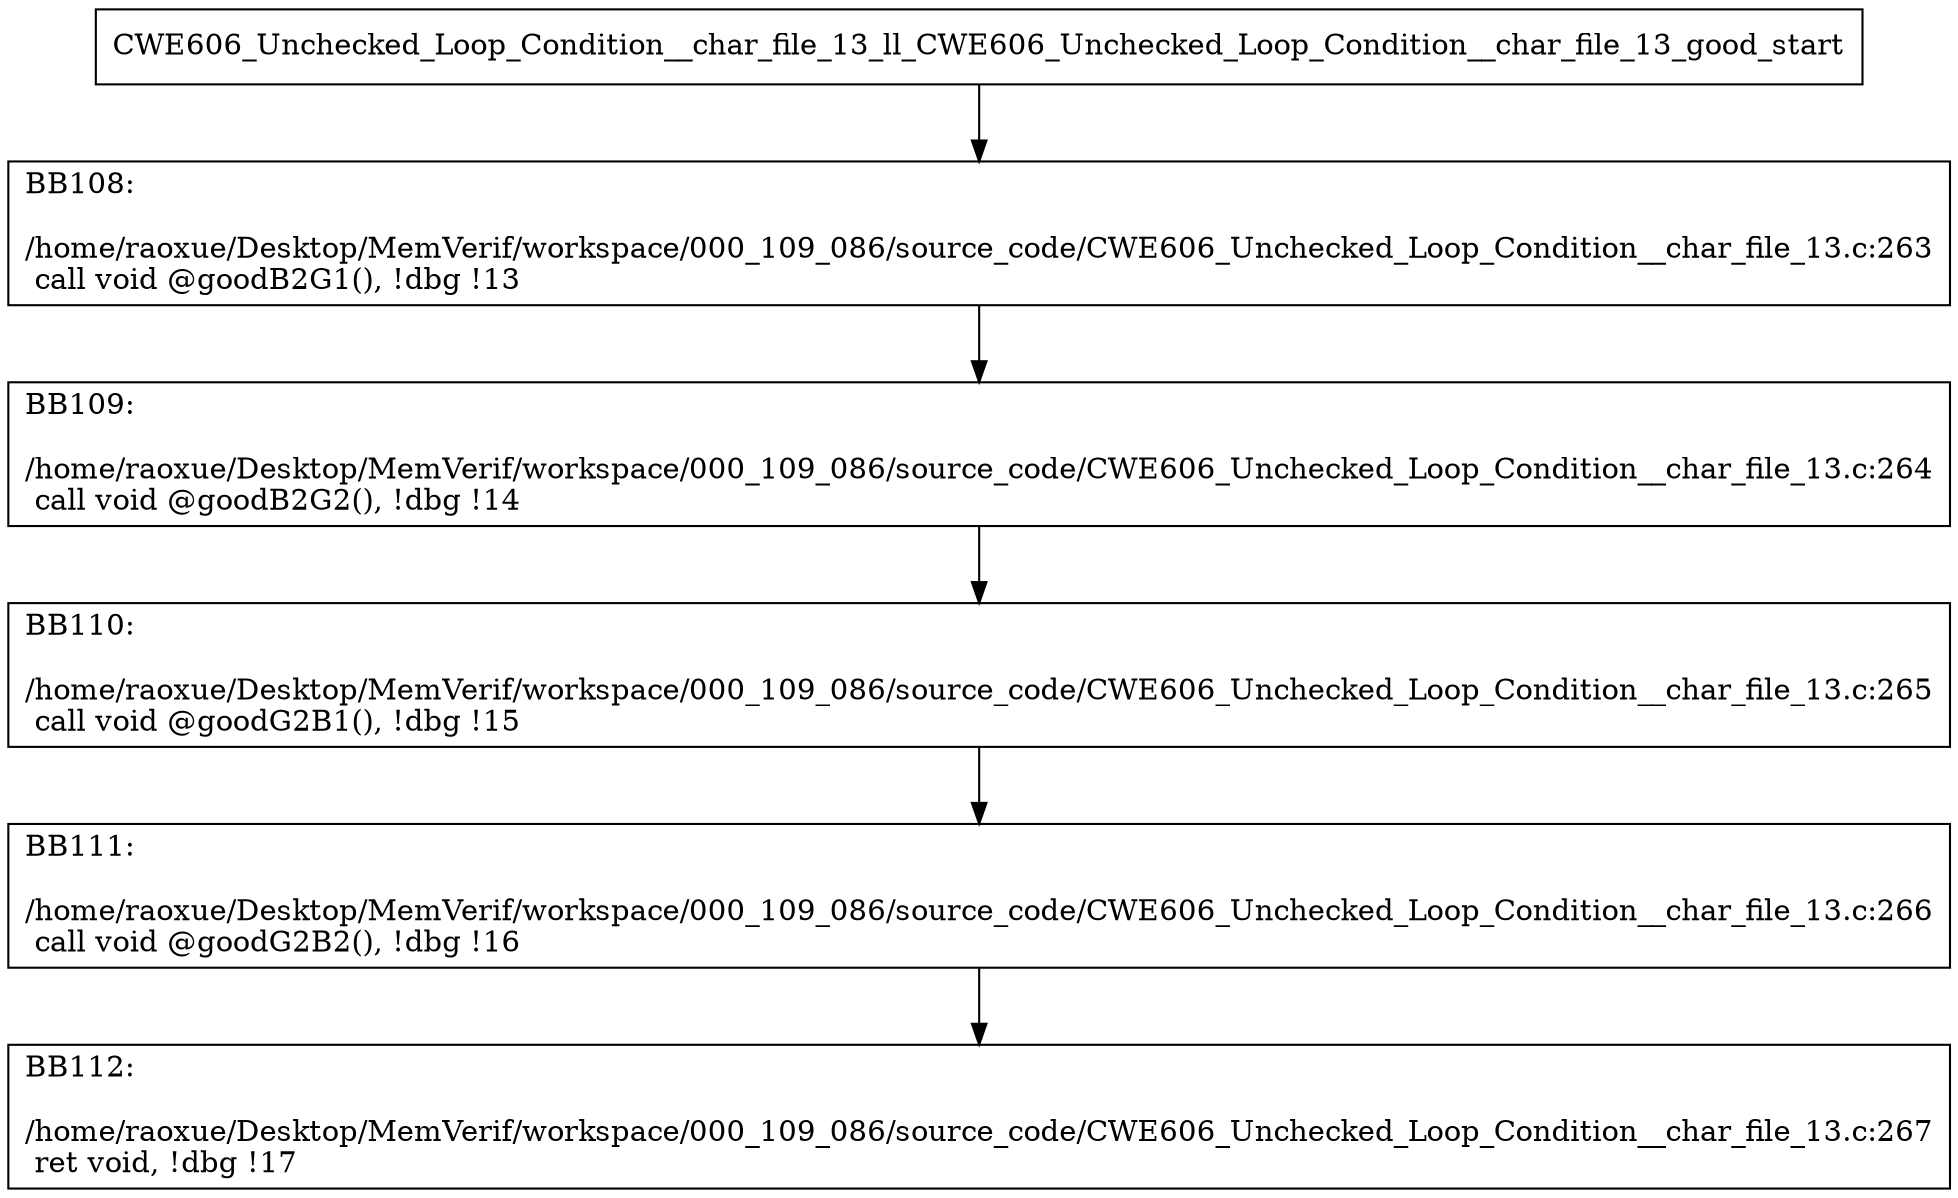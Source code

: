 digraph "CFG for'CWE606_Unchecked_Loop_Condition__char_file_13_ll_CWE606_Unchecked_Loop_Condition__char_file_13_good' function" {
	BBCWE606_Unchecked_Loop_Condition__char_file_13_ll_CWE606_Unchecked_Loop_Condition__char_file_13_good_start[shape=record,label="{CWE606_Unchecked_Loop_Condition__char_file_13_ll_CWE606_Unchecked_Loop_Condition__char_file_13_good_start}"];
	BBCWE606_Unchecked_Loop_Condition__char_file_13_ll_CWE606_Unchecked_Loop_Condition__char_file_13_good_start-> CWE606_Unchecked_Loop_Condition__char_file_13_ll_CWE606_Unchecked_Loop_Condition__char_file_13_goodBB108;
	CWE606_Unchecked_Loop_Condition__char_file_13_ll_CWE606_Unchecked_Loop_Condition__char_file_13_goodBB108 [shape=record, label="{BB108:\l\l/home/raoxue/Desktop/MemVerif/workspace/000_109_086/source_code/CWE606_Unchecked_Loop_Condition__char_file_13.c:263\l
  call void @goodB2G1(), !dbg !13\l
}"];
	CWE606_Unchecked_Loop_Condition__char_file_13_ll_CWE606_Unchecked_Loop_Condition__char_file_13_goodBB108-> CWE606_Unchecked_Loop_Condition__char_file_13_ll_CWE606_Unchecked_Loop_Condition__char_file_13_goodBB109;
	CWE606_Unchecked_Loop_Condition__char_file_13_ll_CWE606_Unchecked_Loop_Condition__char_file_13_goodBB109 [shape=record, label="{BB109:\l\l/home/raoxue/Desktop/MemVerif/workspace/000_109_086/source_code/CWE606_Unchecked_Loop_Condition__char_file_13.c:264\l
  call void @goodB2G2(), !dbg !14\l
}"];
	CWE606_Unchecked_Loop_Condition__char_file_13_ll_CWE606_Unchecked_Loop_Condition__char_file_13_goodBB109-> CWE606_Unchecked_Loop_Condition__char_file_13_ll_CWE606_Unchecked_Loop_Condition__char_file_13_goodBB110;
	CWE606_Unchecked_Loop_Condition__char_file_13_ll_CWE606_Unchecked_Loop_Condition__char_file_13_goodBB110 [shape=record, label="{BB110:\l\l/home/raoxue/Desktop/MemVerif/workspace/000_109_086/source_code/CWE606_Unchecked_Loop_Condition__char_file_13.c:265\l
  call void @goodG2B1(), !dbg !15\l
}"];
	CWE606_Unchecked_Loop_Condition__char_file_13_ll_CWE606_Unchecked_Loop_Condition__char_file_13_goodBB110-> CWE606_Unchecked_Loop_Condition__char_file_13_ll_CWE606_Unchecked_Loop_Condition__char_file_13_goodBB111;
	CWE606_Unchecked_Loop_Condition__char_file_13_ll_CWE606_Unchecked_Loop_Condition__char_file_13_goodBB111 [shape=record, label="{BB111:\l\l/home/raoxue/Desktop/MemVerif/workspace/000_109_086/source_code/CWE606_Unchecked_Loop_Condition__char_file_13.c:266\l
  call void @goodG2B2(), !dbg !16\l
}"];
	CWE606_Unchecked_Loop_Condition__char_file_13_ll_CWE606_Unchecked_Loop_Condition__char_file_13_goodBB111-> CWE606_Unchecked_Loop_Condition__char_file_13_ll_CWE606_Unchecked_Loop_Condition__char_file_13_goodBB112;
	CWE606_Unchecked_Loop_Condition__char_file_13_ll_CWE606_Unchecked_Loop_Condition__char_file_13_goodBB112 [shape=record, label="{BB112:\l\l/home/raoxue/Desktop/MemVerif/workspace/000_109_086/source_code/CWE606_Unchecked_Loop_Condition__char_file_13.c:267\l
  ret void, !dbg !17\l
}"];
}

